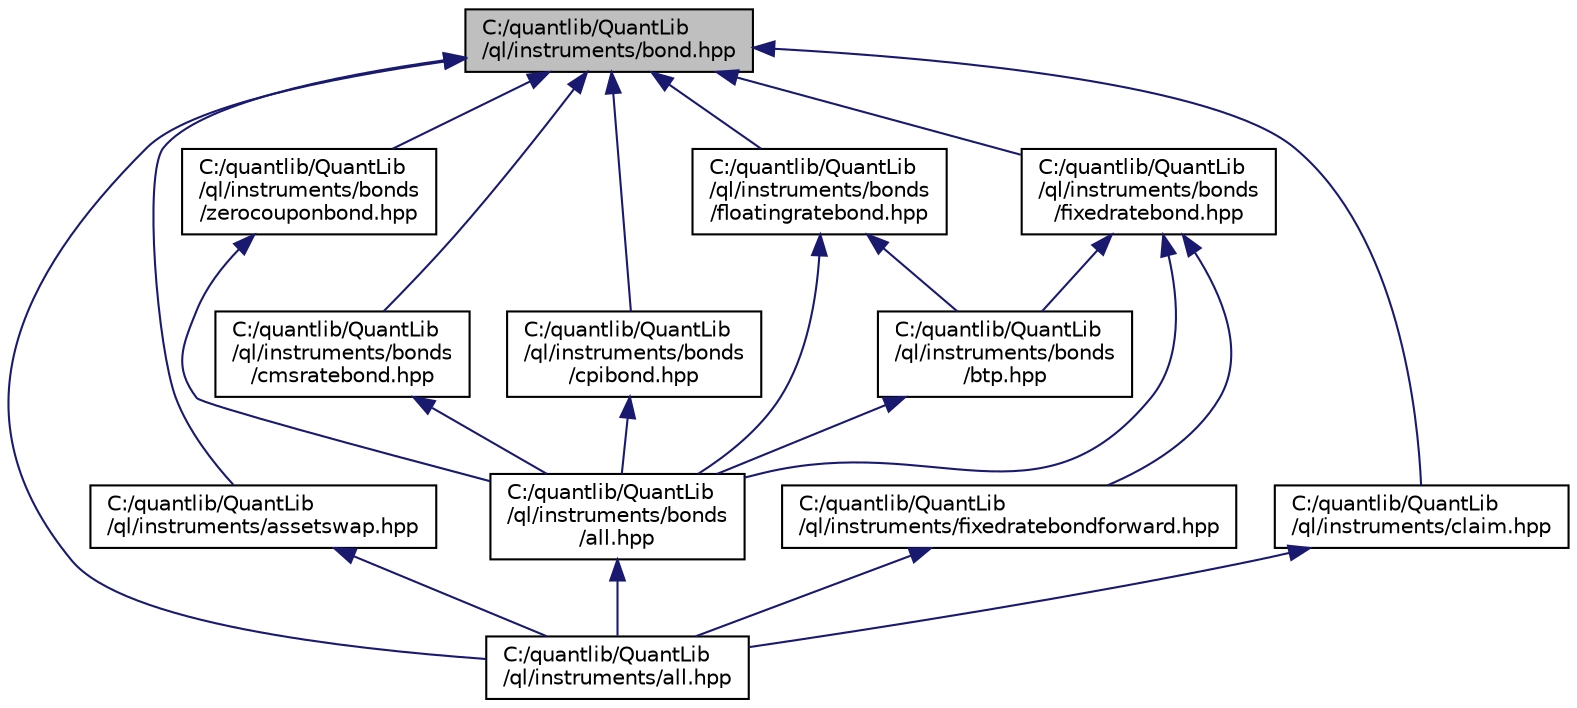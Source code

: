 digraph "C:/quantlib/QuantLib/ql/instruments/bond.hpp"
{
  edge [fontname="Helvetica",fontsize="10",labelfontname="Helvetica",labelfontsize="10"];
  node [fontname="Helvetica",fontsize="10",shape=record];
  Node1 [label="C:/quantlib/QuantLib\l/ql/instruments/bond.hpp",height=0.2,width=0.4,color="black", fillcolor="grey75", style="filled", fontcolor="black"];
  Node1 -> Node2 [dir="back",color="midnightblue",fontsize="10",style="solid"];
  Node2 [label="C:/quantlib/QuantLib\l/ql/instruments/all.hpp",height=0.2,width=0.4,color="black", fillcolor="white", style="filled",URL="$all_8hpp_source.html"];
  Node1 -> Node3 [dir="back",color="midnightblue",fontsize="10",style="solid"];
  Node3 [label="C:/quantlib/QuantLib\l/ql/instruments/assetswap.hpp",height=0.2,width=0.4,color="black", fillcolor="white", style="filled",URL="$assetswap_8hpp.html",tooltip="Bullet bond vs Libor swap. "];
  Node3 -> Node2 [dir="back",color="midnightblue",fontsize="10",style="solid"];
  Node1 -> Node4 [dir="back",color="midnightblue",fontsize="10",style="solid"];
  Node4 [label="C:/quantlib/QuantLib\l/ql/instruments/bonds\l/cmsratebond.hpp",height=0.2,width=0.4,color="black", fillcolor="white", style="filled",URL="$cmsratebond_8hpp.html",tooltip="CMS-rate bond. "];
  Node4 -> Node5 [dir="back",color="midnightblue",fontsize="10",style="solid"];
  Node5 [label="C:/quantlib/QuantLib\l/ql/instruments/bonds\l/all.hpp",height=0.2,width=0.4,color="black", fillcolor="white", style="filled",URL="$bonds_2all_8hpp_source.html"];
  Node5 -> Node2 [dir="back",color="midnightblue",fontsize="10",style="solid"];
  Node1 -> Node6 [dir="back",color="midnightblue",fontsize="10",style="solid"];
  Node6 [label="C:/quantlib/QuantLib\l/ql/instruments/bonds\l/cpibond.hpp",height=0.2,width=0.4,color="black", fillcolor="white", style="filled",URL="$cpibond_8hpp.html",tooltip="zero-inflation-indexed-ratio-with-base bond "];
  Node6 -> Node5 [dir="back",color="midnightblue",fontsize="10",style="solid"];
  Node1 -> Node7 [dir="back",color="midnightblue",fontsize="10",style="solid"];
  Node7 [label="C:/quantlib/QuantLib\l/ql/instruments/bonds\l/fixedratebond.hpp",height=0.2,width=0.4,color="black", fillcolor="white", style="filled",URL="$fixedratebond_8hpp.html",tooltip="fixed-rate bond "];
  Node7 -> Node5 [dir="back",color="midnightblue",fontsize="10",style="solid"];
  Node7 -> Node8 [dir="back",color="midnightblue",fontsize="10",style="solid"];
  Node8 [label="C:/quantlib/QuantLib\l/ql/instruments/bonds\l/btp.hpp",height=0.2,width=0.4,color="black", fillcolor="white", style="filled",URL="$btp_8hpp.html",tooltip="Italian BTP (Buoni Poliennali del Tesoro) fixed rate bond. "];
  Node8 -> Node5 [dir="back",color="midnightblue",fontsize="10",style="solid"];
  Node7 -> Node9 [dir="back",color="midnightblue",fontsize="10",style="solid"];
  Node9 [label="C:/quantlib/QuantLib\l/ql/instruments/fixedratebondforward.hpp",height=0.2,width=0.4,color="black", fillcolor="white", style="filled",URL="$fixedratebondforward_8hpp.html",tooltip="forward contract on a fixed-rate bond "];
  Node9 -> Node2 [dir="back",color="midnightblue",fontsize="10",style="solid"];
  Node1 -> Node10 [dir="back",color="midnightblue",fontsize="10",style="solid"];
  Node10 [label="C:/quantlib/QuantLib\l/ql/instruments/bonds\l/floatingratebond.hpp",height=0.2,width=0.4,color="black", fillcolor="white", style="filled",URL="$floatingratebond_8hpp.html",tooltip="floating-rate bond "];
  Node10 -> Node5 [dir="back",color="midnightblue",fontsize="10",style="solid"];
  Node10 -> Node8 [dir="back",color="midnightblue",fontsize="10",style="solid"];
  Node1 -> Node11 [dir="back",color="midnightblue",fontsize="10",style="solid"];
  Node11 [label="C:/quantlib/QuantLib\l/ql/instruments/bonds\l/zerocouponbond.hpp",height=0.2,width=0.4,color="black", fillcolor="white", style="filled",URL="$zerocouponbond_8hpp.html",tooltip="zero-coupon bond "];
  Node11 -> Node5 [dir="back",color="midnightblue",fontsize="10",style="solid"];
  Node1 -> Node12 [dir="back",color="midnightblue",fontsize="10",style="solid"];
  Node12 [label="C:/quantlib/QuantLib\l/ql/instruments/claim.hpp",height=0.2,width=0.4,color="black", fillcolor="white", style="filled",URL="$claim_8hpp.html",tooltip="Classes for default-event claims. "];
  Node12 -> Node2 [dir="back",color="midnightblue",fontsize="10",style="solid"];
}
